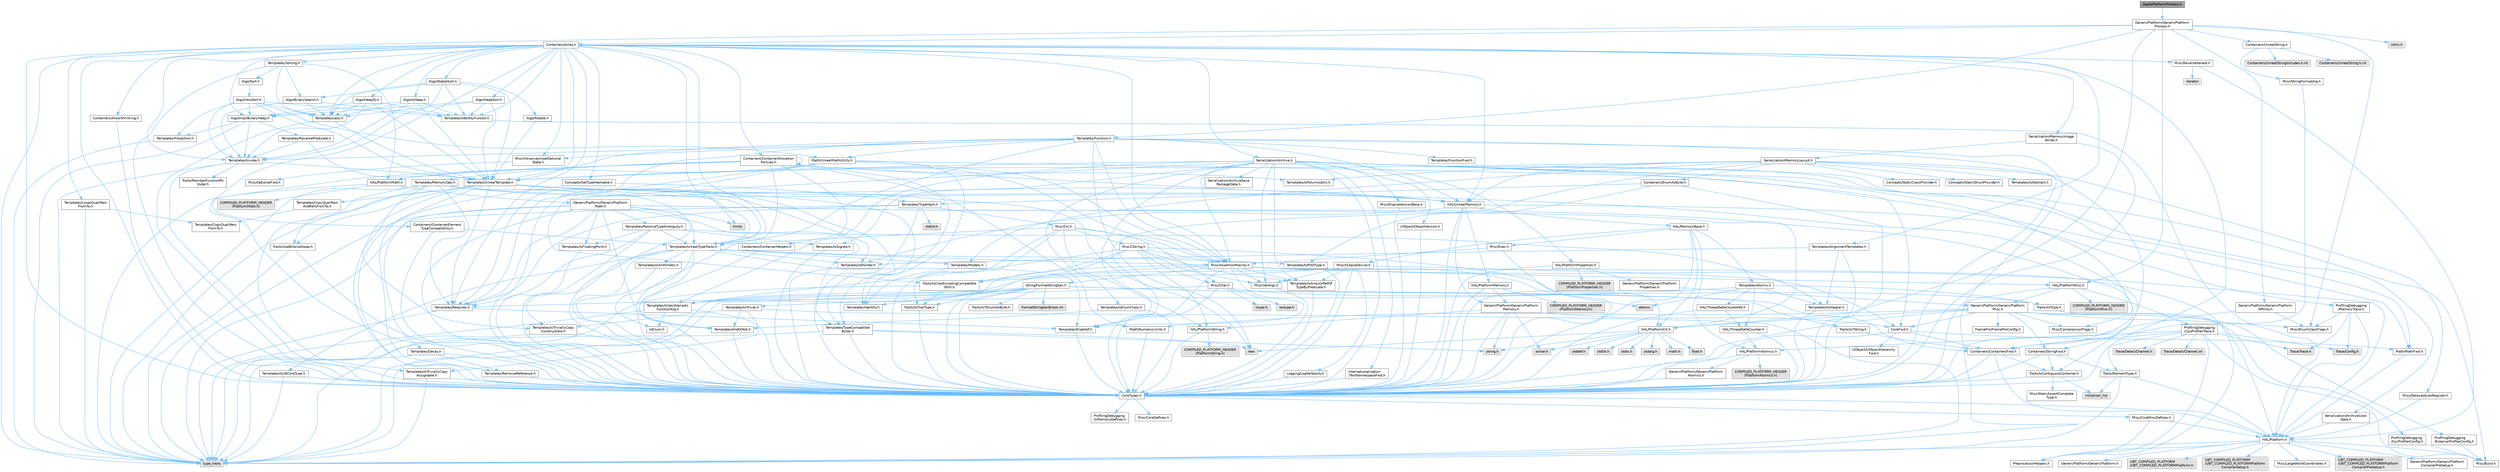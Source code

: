 digraph "ApplePlatformProcess.h"
{
 // INTERACTIVE_SVG=YES
 // LATEX_PDF_SIZE
  bgcolor="transparent";
  edge [fontname=Helvetica,fontsize=10,labelfontname=Helvetica,labelfontsize=10];
  node [fontname=Helvetica,fontsize=10,shape=box,height=0.2,width=0.4];
  Node1 [id="Node000001",label="ApplePlatformProcess.h",height=0.2,width=0.4,color="gray40", fillcolor="grey60", style="filled", fontcolor="black",tooltip=" "];
  Node1 -> Node2 [id="edge1_Node000001_Node000002",color="steelblue1",style="solid",tooltip=" "];
  Node2 [id="Node000002",label="GenericPlatform/GenericPlatform\lProcess.h",height=0.2,width=0.4,color="grey40", fillcolor="white", style="filled",URL="$d1/dee/GenericPlatformProcess_8h.html",tooltip=" "];
  Node2 -> Node3 [id="edge2_Node000002_Node000003",color="steelblue1",style="solid",tooltip=" "];
  Node3 [id="Node000003",label="Containers/Array.h",height=0.2,width=0.4,color="grey40", fillcolor="white", style="filled",URL="$df/dd0/Array_8h.html",tooltip=" "];
  Node3 -> Node4 [id="edge3_Node000003_Node000004",color="steelblue1",style="solid",tooltip=" "];
  Node4 [id="Node000004",label="CoreTypes.h",height=0.2,width=0.4,color="grey40", fillcolor="white", style="filled",URL="$dc/dec/CoreTypes_8h.html",tooltip=" "];
  Node4 -> Node5 [id="edge4_Node000004_Node000005",color="steelblue1",style="solid",tooltip=" "];
  Node5 [id="Node000005",label="HAL/Platform.h",height=0.2,width=0.4,color="grey40", fillcolor="white", style="filled",URL="$d9/dd0/Platform_8h.html",tooltip=" "];
  Node5 -> Node6 [id="edge5_Node000005_Node000006",color="steelblue1",style="solid",tooltip=" "];
  Node6 [id="Node000006",label="Misc/Build.h",height=0.2,width=0.4,color="grey40", fillcolor="white", style="filled",URL="$d3/dbb/Build_8h.html",tooltip=" "];
  Node5 -> Node7 [id="edge6_Node000005_Node000007",color="steelblue1",style="solid",tooltip=" "];
  Node7 [id="Node000007",label="Misc/LargeWorldCoordinates.h",height=0.2,width=0.4,color="grey40", fillcolor="white", style="filled",URL="$d2/dcb/LargeWorldCoordinates_8h.html",tooltip=" "];
  Node5 -> Node8 [id="edge7_Node000005_Node000008",color="steelblue1",style="solid",tooltip=" "];
  Node8 [id="Node000008",label="type_traits",height=0.2,width=0.4,color="grey60", fillcolor="#E0E0E0", style="filled",tooltip=" "];
  Node5 -> Node9 [id="edge8_Node000005_Node000009",color="steelblue1",style="solid",tooltip=" "];
  Node9 [id="Node000009",label="PreprocessorHelpers.h",height=0.2,width=0.4,color="grey40", fillcolor="white", style="filled",URL="$db/ddb/PreprocessorHelpers_8h.html",tooltip=" "];
  Node5 -> Node10 [id="edge9_Node000005_Node000010",color="steelblue1",style="solid",tooltip=" "];
  Node10 [id="Node000010",label="UBT_COMPILED_PLATFORM\l/UBT_COMPILED_PLATFORMPlatform\lCompilerPreSetup.h",height=0.2,width=0.4,color="grey60", fillcolor="#E0E0E0", style="filled",tooltip=" "];
  Node5 -> Node11 [id="edge10_Node000005_Node000011",color="steelblue1",style="solid",tooltip=" "];
  Node11 [id="Node000011",label="GenericPlatform/GenericPlatform\lCompilerPreSetup.h",height=0.2,width=0.4,color="grey40", fillcolor="white", style="filled",URL="$d9/dc8/GenericPlatformCompilerPreSetup_8h.html",tooltip=" "];
  Node5 -> Node12 [id="edge11_Node000005_Node000012",color="steelblue1",style="solid",tooltip=" "];
  Node12 [id="Node000012",label="GenericPlatform/GenericPlatform.h",height=0.2,width=0.4,color="grey40", fillcolor="white", style="filled",URL="$d6/d84/GenericPlatform_8h.html",tooltip=" "];
  Node5 -> Node13 [id="edge12_Node000005_Node000013",color="steelblue1",style="solid",tooltip=" "];
  Node13 [id="Node000013",label="UBT_COMPILED_PLATFORM\l/UBT_COMPILED_PLATFORMPlatform.h",height=0.2,width=0.4,color="grey60", fillcolor="#E0E0E0", style="filled",tooltip=" "];
  Node5 -> Node14 [id="edge13_Node000005_Node000014",color="steelblue1",style="solid",tooltip=" "];
  Node14 [id="Node000014",label="UBT_COMPILED_PLATFORM\l/UBT_COMPILED_PLATFORMPlatform\lCompilerSetup.h",height=0.2,width=0.4,color="grey60", fillcolor="#E0E0E0", style="filled",tooltip=" "];
  Node4 -> Node15 [id="edge14_Node000004_Node000015",color="steelblue1",style="solid",tooltip=" "];
  Node15 [id="Node000015",label="ProfilingDebugging\l/UMemoryDefines.h",height=0.2,width=0.4,color="grey40", fillcolor="white", style="filled",URL="$d2/da2/UMemoryDefines_8h.html",tooltip=" "];
  Node4 -> Node16 [id="edge15_Node000004_Node000016",color="steelblue1",style="solid",tooltip=" "];
  Node16 [id="Node000016",label="Misc/CoreMiscDefines.h",height=0.2,width=0.4,color="grey40", fillcolor="white", style="filled",URL="$da/d38/CoreMiscDefines_8h.html",tooltip=" "];
  Node16 -> Node5 [id="edge16_Node000016_Node000005",color="steelblue1",style="solid",tooltip=" "];
  Node16 -> Node9 [id="edge17_Node000016_Node000009",color="steelblue1",style="solid",tooltip=" "];
  Node4 -> Node17 [id="edge18_Node000004_Node000017",color="steelblue1",style="solid",tooltip=" "];
  Node17 [id="Node000017",label="Misc/CoreDefines.h",height=0.2,width=0.4,color="grey40", fillcolor="white", style="filled",URL="$d3/dd2/CoreDefines_8h.html",tooltip=" "];
  Node3 -> Node18 [id="edge19_Node000003_Node000018",color="steelblue1",style="solid",tooltip=" "];
  Node18 [id="Node000018",label="Misc/AssertionMacros.h",height=0.2,width=0.4,color="grey40", fillcolor="white", style="filled",URL="$d0/dfa/AssertionMacros_8h.html",tooltip=" "];
  Node18 -> Node4 [id="edge20_Node000018_Node000004",color="steelblue1",style="solid",tooltip=" "];
  Node18 -> Node5 [id="edge21_Node000018_Node000005",color="steelblue1",style="solid",tooltip=" "];
  Node18 -> Node19 [id="edge22_Node000018_Node000019",color="steelblue1",style="solid",tooltip=" "];
  Node19 [id="Node000019",label="HAL/PlatformMisc.h",height=0.2,width=0.4,color="grey40", fillcolor="white", style="filled",URL="$d0/df5/PlatformMisc_8h.html",tooltip=" "];
  Node19 -> Node4 [id="edge23_Node000019_Node000004",color="steelblue1",style="solid",tooltip=" "];
  Node19 -> Node20 [id="edge24_Node000019_Node000020",color="steelblue1",style="solid",tooltip=" "];
  Node20 [id="Node000020",label="GenericPlatform/GenericPlatform\lMisc.h",height=0.2,width=0.4,color="grey40", fillcolor="white", style="filled",URL="$db/d9a/GenericPlatformMisc_8h.html",tooltip=" "];
  Node20 -> Node21 [id="edge25_Node000020_Node000021",color="steelblue1",style="solid",tooltip=" "];
  Node21 [id="Node000021",label="Containers/StringFwd.h",height=0.2,width=0.4,color="grey40", fillcolor="white", style="filled",URL="$df/d37/StringFwd_8h.html",tooltip=" "];
  Node21 -> Node4 [id="edge26_Node000021_Node000004",color="steelblue1",style="solid",tooltip=" "];
  Node21 -> Node22 [id="edge27_Node000021_Node000022",color="steelblue1",style="solid",tooltip=" "];
  Node22 [id="Node000022",label="Traits/ElementType.h",height=0.2,width=0.4,color="grey40", fillcolor="white", style="filled",URL="$d5/d4f/ElementType_8h.html",tooltip=" "];
  Node22 -> Node5 [id="edge28_Node000022_Node000005",color="steelblue1",style="solid",tooltip=" "];
  Node22 -> Node23 [id="edge29_Node000022_Node000023",color="steelblue1",style="solid",tooltip=" "];
  Node23 [id="Node000023",label="initializer_list",height=0.2,width=0.4,color="grey60", fillcolor="#E0E0E0", style="filled",tooltip=" "];
  Node22 -> Node8 [id="edge30_Node000022_Node000008",color="steelblue1",style="solid",tooltip=" "];
  Node21 -> Node24 [id="edge31_Node000021_Node000024",color="steelblue1",style="solid",tooltip=" "];
  Node24 [id="Node000024",label="Traits/IsContiguousContainer.h",height=0.2,width=0.4,color="grey40", fillcolor="white", style="filled",URL="$d5/d3c/IsContiguousContainer_8h.html",tooltip=" "];
  Node24 -> Node4 [id="edge32_Node000024_Node000004",color="steelblue1",style="solid",tooltip=" "];
  Node24 -> Node25 [id="edge33_Node000024_Node000025",color="steelblue1",style="solid",tooltip=" "];
  Node25 [id="Node000025",label="Misc/StaticAssertComplete\lType.h",height=0.2,width=0.4,color="grey40", fillcolor="white", style="filled",URL="$d5/d4e/StaticAssertCompleteType_8h.html",tooltip=" "];
  Node24 -> Node23 [id="edge34_Node000024_Node000023",color="steelblue1",style="solid",tooltip=" "];
  Node20 -> Node26 [id="edge35_Node000020_Node000026",color="steelblue1",style="solid",tooltip=" "];
  Node26 [id="Node000026",label="CoreFwd.h",height=0.2,width=0.4,color="grey40", fillcolor="white", style="filled",URL="$d1/d1e/CoreFwd_8h.html",tooltip=" "];
  Node26 -> Node4 [id="edge36_Node000026_Node000004",color="steelblue1",style="solid",tooltip=" "];
  Node26 -> Node27 [id="edge37_Node000026_Node000027",color="steelblue1",style="solid",tooltip=" "];
  Node27 [id="Node000027",label="Containers/ContainersFwd.h",height=0.2,width=0.4,color="grey40", fillcolor="white", style="filled",URL="$d4/d0a/ContainersFwd_8h.html",tooltip=" "];
  Node27 -> Node5 [id="edge38_Node000027_Node000005",color="steelblue1",style="solid",tooltip=" "];
  Node27 -> Node4 [id="edge39_Node000027_Node000004",color="steelblue1",style="solid",tooltip=" "];
  Node27 -> Node24 [id="edge40_Node000027_Node000024",color="steelblue1",style="solid",tooltip=" "];
  Node26 -> Node28 [id="edge41_Node000026_Node000028",color="steelblue1",style="solid",tooltip=" "];
  Node28 [id="Node000028",label="Math/MathFwd.h",height=0.2,width=0.4,color="grey40", fillcolor="white", style="filled",URL="$d2/d10/MathFwd_8h.html",tooltip=" "];
  Node28 -> Node5 [id="edge42_Node000028_Node000005",color="steelblue1",style="solid",tooltip=" "];
  Node26 -> Node29 [id="edge43_Node000026_Node000029",color="steelblue1",style="solid",tooltip=" "];
  Node29 [id="Node000029",label="UObject/UObjectHierarchy\lFwd.h",height=0.2,width=0.4,color="grey40", fillcolor="white", style="filled",URL="$d3/d13/UObjectHierarchyFwd_8h.html",tooltip=" "];
  Node20 -> Node4 [id="edge44_Node000020_Node000004",color="steelblue1",style="solid",tooltip=" "];
  Node20 -> Node30 [id="edge45_Node000020_Node000030",color="steelblue1",style="solid",tooltip=" "];
  Node30 [id="Node000030",label="FramePro/FrameProConfig.h",height=0.2,width=0.4,color="grey40", fillcolor="white", style="filled",URL="$d7/d90/FrameProConfig_8h.html",tooltip=" "];
  Node20 -> Node31 [id="edge46_Node000020_Node000031",color="steelblue1",style="solid",tooltip=" "];
  Node31 [id="Node000031",label="HAL/PlatformCrt.h",height=0.2,width=0.4,color="grey40", fillcolor="white", style="filled",URL="$d8/d75/PlatformCrt_8h.html",tooltip=" "];
  Node31 -> Node32 [id="edge47_Node000031_Node000032",color="steelblue1",style="solid",tooltip=" "];
  Node32 [id="Node000032",label="new",height=0.2,width=0.4,color="grey60", fillcolor="#E0E0E0", style="filled",tooltip=" "];
  Node31 -> Node33 [id="edge48_Node000031_Node000033",color="steelblue1",style="solid",tooltip=" "];
  Node33 [id="Node000033",label="wchar.h",height=0.2,width=0.4,color="grey60", fillcolor="#E0E0E0", style="filled",tooltip=" "];
  Node31 -> Node34 [id="edge49_Node000031_Node000034",color="steelblue1",style="solid",tooltip=" "];
  Node34 [id="Node000034",label="stddef.h",height=0.2,width=0.4,color="grey60", fillcolor="#E0E0E0", style="filled",tooltip=" "];
  Node31 -> Node35 [id="edge50_Node000031_Node000035",color="steelblue1",style="solid",tooltip=" "];
  Node35 [id="Node000035",label="stdlib.h",height=0.2,width=0.4,color="grey60", fillcolor="#E0E0E0", style="filled",tooltip=" "];
  Node31 -> Node36 [id="edge51_Node000031_Node000036",color="steelblue1",style="solid",tooltip=" "];
  Node36 [id="Node000036",label="stdio.h",height=0.2,width=0.4,color="grey60", fillcolor="#E0E0E0", style="filled",tooltip=" "];
  Node31 -> Node37 [id="edge52_Node000031_Node000037",color="steelblue1",style="solid",tooltip=" "];
  Node37 [id="Node000037",label="stdarg.h",height=0.2,width=0.4,color="grey60", fillcolor="#E0E0E0", style="filled",tooltip=" "];
  Node31 -> Node38 [id="edge53_Node000031_Node000038",color="steelblue1",style="solid",tooltip=" "];
  Node38 [id="Node000038",label="math.h",height=0.2,width=0.4,color="grey60", fillcolor="#E0E0E0", style="filled",tooltip=" "];
  Node31 -> Node39 [id="edge54_Node000031_Node000039",color="steelblue1",style="solid",tooltip=" "];
  Node39 [id="Node000039",label="float.h",height=0.2,width=0.4,color="grey60", fillcolor="#E0E0E0", style="filled",tooltip=" "];
  Node31 -> Node40 [id="edge55_Node000031_Node000040",color="steelblue1",style="solid",tooltip=" "];
  Node40 [id="Node000040",label="string.h",height=0.2,width=0.4,color="grey60", fillcolor="#E0E0E0", style="filled",tooltip=" "];
  Node20 -> Node41 [id="edge56_Node000020_Node000041",color="steelblue1",style="solid",tooltip=" "];
  Node41 [id="Node000041",label="Math/NumericLimits.h",height=0.2,width=0.4,color="grey40", fillcolor="white", style="filled",URL="$df/d1b/NumericLimits_8h.html",tooltip=" "];
  Node41 -> Node4 [id="edge57_Node000041_Node000004",color="steelblue1",style="solid",tooltip=" "];
  Node20 -> Node42 [id="edge58_Node000020_Node000042",color="steelblue1",style="solid",tooltip=" "];
  Node42 [id="Node000042",label="Misc/CompressionFlags.h",height=0.2,width=0.4,color="grey40", fillcolor="white", style="filled",URL="$d9/d76/CompressionFlags_8h.html",tooltip=" "];
  Node20 -> Node43 [id="edge59_Node000020_Node000043",color="steelblue1",style="solid",tooltip=" "];
  Node43 [id="Node000043",label="Misc/EnumClassFlags.h",height=0.2,width=0.4,color="grey40", fillcolor="white", style="filled",URL="$d8/de7/EnumClassFlags_8h.html",tooltip=" "];
  Node20 -> Node44 [id="edge60_Node000020_Node000044",color="steelblue1",style="solid",tooltip=" "];
  Node44 [id="Node000044",label="ProfilingDebugging\l/CsvProfilerConfig.h",height=0.2,width=0.4,color="grey40", fillcolor="white", style="filled",URL="$d3/d88/CsvProfilerConfig_8h.html",tooltip=" "];
  Node44 -> Node6 [id="edge61_Node000044_Node000006",color="steelblue1",style="solid",tooltip=" "];
  Node20 -> Node45 [id="edge62_Node000020_Node000045",color="steelblue1",style="solid",tooltip=" "];
  Node45 [id="Node000045",label="ProfilingDebugging\l/ExternalProfilerConfig.h",height=0.2,width=0.4,color="grey40", fillcolor="white", style="filled",URL="$d3/dbb/ExternalProfilerConfig_8h.html",tooltip=" "];
  Node45 -> Node6 [id="edge63_Node000045_Node000006",color="steelblue1",style="solid",tooltip=" "];
  Node19 -> Node46 [id="edge64_Node000019_Node000046",color="steelblue1",style="solid",tooltip=" "];
  Node46 [id="Node000046",label="COMPILED_PLATFORM_HEADER\l(PlatformMisc.h)",height=0.2,width=0.4,color="grey60", fillcolor="#E0E0E0", style="filled",tooltip=" "];
  Node19 -> Node47 [id="edge65_Node000019_Node000047",color="steelblue1",style="solid",tooltip=" "];
  Node47 [id="Node000047",label="ProfilingDebugging\l/CpuProfilerTrace.h",height=0.2,width=0.4,color="grey40", fillcolor="white", style="filled",URL="$da/dcb/CpuProfilerTrace_8h.html",tooltip=" "];
  Node47 -> Node4 [id="edge66_Node000047_Node000004",color="steelblue1",style="solid",tooltip=" "];
  Node47 -> Node27 [id="edge67_Node000047_Node000027",color="steelblue1",style="solid",tooltip=" "];
  Node47 -> Node48 [id="edge68_Node000047_Node000048",color="steelblue1",style="solid",tooltip=" "];
  Node48 [id="Node000048",label="HAL/PlatformAtomics.h",height=0.2,width=0.4,color="grey40", fillcolor="white", style="filled",URL="$d3/d36/PlatformAtomics_8h.html",tooltip=" "];
  Node48 -> Node4 [id="edge69_Node000048_Node000004",color="steelblue1",style="solid",tooltip=" "];
  Node48 -> Node49 [id="edge70_Node000048_Node000049",color="steelblue1",style="solid",tooltip=" "];
  Node49 [id="Node000049",label="GenericPlatform/GenericPlatform\lAtomics.h",height=0.2,width=0.4,color="grey40", fillcolor="white", style="filled",URL="$da/d72/GenericPlatformAtomics_8h.html",tooltip=" "];
  Node49 -> Node4 [id="edge71_Node000049_Node000004",color="steelblue1",style="solid",tooltip=" "];
  Node48 -> Node50 [id="edge72_Node000048_Node000050",color="steelblue1",style="solid",tooltip=" "];
  Node50 [id="Node000050",label="COMPILED_PLATFORM_HEADER\l(PlatformAtomics.h)",height=0.2,width=0.4,color="grey60", fillcolor="#E0E0E0", style="filled",tooltip=" "];
  Node47 -> Node9 [id="edge73_Node000047_Node000009",color="steelblue1",style="solid",tooltip=" "];
  Node47 -> Node6 [id="edge74_Node000047_Node000006",color="steelblue1",style="solid",tooltip=" "];
  Node47 -> Node51 [id="edge75_Node000047_Node000051",color="steelblue1",style="solid",tooltip=" "];
  Node51 [id="Node000051",label="Trace/Config.h",height=0.2,width=0.4,color="grey60", fillcolor="#E0E0E0", style="filled",tooltip=" "];
  Node47 -> Node52 [id="edge76_Node000047_Node000052",color="steelblue1",style="solid",tooltip=" "];
  Node52 [id="Node000052",label="Trace/Detail/Channel.h",height=0.2,width=0.4,color="grey60", fillcolor="#E0E0E0", style="filled",tooltip=" "];
  Node47 -> Node53 [id="edge77_Node000047_Node000053",color="steelblue1",style="solid",tooltip=" "];
  Node53 [id="Node000053",label="Trace/Detail/Channel.inl",height=0.2,width=0.4,color="grey60", fillcolor="#E0E0E0", style="filled",tooltip=" "];
  Node47 -> Node54 [id="edge78_Node000047_Node000054",color="steelblue1",style="solid",tooltip=" "];
  Node54 [id="Node000054",label="Trace/Trace.h",height=0.2,width=0.4,color="grey60", fillcolor="#E0E0E0", style="filled",tooltip=" "];
  Node18 -> Node9 [id="edge79_Node000018_Node000009",color="steelblue1",style="solid",tooltip=" "];
  Node18 -> Node55 [id="edge80_Node000018_Node000055",color="steelblue1",style="solid",tooltip=" "];
  Node55 [id="Node000055",label="Templates/EnableIf.h",height=0.2,width=0.4,color="grey40", fillcolor="white", style="filled",URL="$d7/d60/EnableIf_8h.html",tooltip=" "];
  Node55 -> Node4 [id="edge81_Node000055_Node000004",color="steelblue1",style="solid",tooltip=" "];
  Node18 -> Node56 [id="edge82_Node000018_Node000056",color="steelblue1",style="solid",tooltip=" "];
  Node56 [id="Node000056",label="Templates/IsArrayOrRefOf\lTypeByPredicate.h",height=0.2,width=0.4,color="grey40", fillcolor="white", style="filled",URL="$d6/da1/IsArrayOrRefOfTypeByPredicate_8h.html",tooltip=" "];
  Node56 -> Node4 [id="edge83_Node000056_Node000004",color="steelblue1",style="solid",tooltip=" "];
  Node18 -> Node57 [id="edge84_Node000018_Node000057",color="steelblue1",style="solid",tooltip=" "];
  Node57 [id="Node000057",label="Templates/IsValidVariadic\lFunctionArg.h",height=0.2,width=0.4,color="grey40", fillcolor="white", style="filled",URL="$d0/dc8/IsValidVariadicFunctionArg_8h.html",tooltip=" "];
  Node57 -> Node4 [id="edge85_Node000057_Node000004",color="steelblue1",style="solid",tooltip=" "];
  Node57 -> Node58 [id="edge86_Node000057_Node000058",color="steelblue1",style="solid",tooltip=" "];
  Node58 [id="Node000058",label="IsEnum.h",height=0.2,width=0.4,color="grey40", fillcolor="white", style="filled",URL="$d4/de5/IsEnum_8h.html",tooltip=" "];
  Node57 -> Node8 [id="edge87_Node000057_Node000008",color="steelblue1",style="solid",tooltip=" "];
  Node18 -> Node59 [id="edge88_Node000018_Node000059",color="steelblue1",style="solid",tooltip=" "];
  Node59 [id="Node000059",label="Traits/IsCharEncodingCompatible\lWith.h",height=0.2,width=0.4,color="grey40", fillcolor="white", style="filled",URL="$df/dd1/IsCharEncodingCompatibleWith_8h.html",tooltip=" "];
  Node59 -> Node8 [id="edge89_Node000059_Node000008",color="steelblue1",style="solid",tooltip=" "];
  Node59 -> Node60 [id="edge90_Node000059_Node000060",color="steelblue1",style="solid",tooltip=" "];
  Node60 [id="Node000060",label="Traits/IsCharType.h",height=0.2,width=0.4,color="grey40", fillcolor="white", style="filled",URL="$db/d51/IsCharType_8h.html",tooltip=" "];
  Node60 -> Node4 [id="edge91_Node000060_Node000004",color="steelblue1",style="solid",tooltip=" "];
  Node18 -> Node61 [id="edge92_Node000018_Node000061",color="steelblue1",style="solid",tooltip=" "];
  Node61 [id="Node000061",label="Misc/VarArgs.h",height=0.2,width=0.4,color="grey40", fillcolor="white", style="filled",URL="$d5/d6f/VarArgs_8h.html",tooltip=" "];
  Node61 -> Node4 [id="edge93_Node000061_Node000004",color="steelblue1",style="solid",tooltip=" "];
  Node18 -> Node62 [id="edge94_Node000018_Node000062",color="steelblue1",style="solid",tooltip=" "];
  Node62 [id="Node000062",label="String/FormatStringSan.h",height=0.2,width=0.4,color="grey40", fillcolor="white", style="filled",URL="$d3/d8b/FormatStringSan_8h.html",tooltip=" "];
  Node62 -> Node8 [id="edge95_Node000062_Node000008",color="steelblue1",style="solid",tooltip=" "];
  Node62 -> Node4 [id="edge96_Node000062_Node000004",color="steelblue1",style="solid",tooltip=" "];
  Node62 -> Node63 [id="edge97_Node000062_Node000063",color="steelblue1",style="solid",tooltip=" "];
  Node63 [id="Node000063",label="Templates/Requires.h",height=0.2,width=0.4,color="grey40", fillcolor="white", style="filled",URL="$dc/d96/Requires_8h.html",tooltip=" "];
  Node63 -> Node55 [id="edge98_Node000063_Node000055",color="steelblue1",style="solid",tooltip=" "];
  Node63 -> Node8 [id="edge99_Node000063_Node000008",color="steelblue1",style="solid",tooltip=" "];
  Node62 -> Node64 [id="edge100_Node000062_Node000064",color="steelblue1",style="solid",tooltip=" "];
  Node64 [id="Node000064",label="Templates/Identity.h",height=0.2,width=0.4,color="grey40", fillcolor="white", style="filled",URL="$d0/dd5/Identity_8h.html",tooltip=" "];
  Node62 -> Node57 [id="edge101_Node000062_Node000057",color="steelblue1",style="solid",tooltip=" "];
  Node62 -> Node60 [id="edge102_Node000062_Node000060",color="steelblue1",style="solid",tooltip=" "];
  Node62 -> Node65 [id="edge103_Node000062_Node000065",color="steelblue1",style="solid",tooltip=" "];
  Node65 [id="Node000065",label="Traits/IsTEnumAsByte.h",height=0.2,width=0.4,color="grey40", fillcolor="white", style="filled",URL="$d1/de6/IsTEnumAsByte_8h.html",tooltip=" "];
  Node62 -> Node66 [id="edge104_Node000062_Node000066",color="steelblue1",style="solid",tooltip=" "];
  Node66 [id="Node000066",label="Traits/IsTString.h",height=0.2,width=0.4,color="grey40", fillcolor="white", style="filled",URL="$d0/df8/IsTString_8h.html",tooltip=" "];
  Node66 -> Node27 [id="edge105_Node000066_Node000027",color="steelblue1",style="solid",tooltip=" "];
  Node62 -> Node27 [id="edge106_Node000062_Node000027",color="steelblue1",style="solid",tooltip=" "];
  Node62 -> Node67 [id="edge107_Node000062_Node000067",color="steelblue1",style="solid",tooltip=" "];
  Node67 [id="Node000067",label="FormatStringSanErrors.inl",height=0.2,width=0.4,color="grey60", fillcolor="#E0E0E0", style="filled",tooltip=" "];
  Node18 -> Node68 [id="edge108_Node000018_Node000068",color="steelblue1",style="solid",tooltip=" "];
  Node68 [id="Node000068",label="atomic",height=0.2,width=0.4,color="grey60", fillcolor="#E0E0E0", style="filled",tooltip=" "];
  Node3 -> Node69 [id="edge109_Node000003_Node000069",color="steelblue1",style="solid",tooltip=" "];
  Node69 [id="Node000069",label="Misc/IntrusiveUnsetOptional\lState.h",height=0.2,width=0.4,color="grey40", fillcolor="white", style="filled",URL="$d2/d0a/IntrusiveUnsetOptionalState_8h.html",tooltip=" "];
  Node69 -> Node70 [id="edge110_Node000069_Node000070",color="steelblue1",style="solid",tooltip=" "];
  Node70 [id="Node000070",label="Misc/OptionalFwd.h",height=0.2,width=0.4,color="grey40", fillcolor="white", style="filled",URL="$dc/d50/OptionalFwd_8h.html",tooltip=" "];
  Node3 -> Node71 [id="edge111_Node000003_Node000071",color="steelblue1",style="solid",tooltip=" "];
  Node71 [id="Node000071",label="Misc/ReverseIterate.h",height=0.2,width=0.4,color="grey40", fillcolor="white", style="filled",URL="$db/de3/ReverseIterate_8h.html",tooltip=" "];
  Node71 -> Node5 [id="edge112_Node000071_Node000005",color="steelblue1",style="solid",tooltip=" "];
  Node71 -> Node72 [id="edge113_Node000071_Node000072",color="steelblue1",style="solid",tooltip=" "];
  Node72 [id="Node000072",label="iterator",height=0.2,width=0.4,color="grey60", fillcolor="#E0E0E0", style="filled",tooltip=" "];
  Node3 -> Node73 [id="edge114_Node000003_Node000073",color="steelblue1",style="solid",tooltip=" "];
  Node73 [id="Node000073",label="HAL/UnrealMemory.h",height=0.2,width=0.4,color="grey40", fillcolor="white", style="filled",URL="$d9/d96/UnrealMemory_8h.html",tooltip=" "];
  Node73 -> Node4 [id="edge115_Node000073_Node000004",color="steelblue1",style="solid",tooltip=" "];
  Node73 -> Node74 [id="edge116_Node000073_Node000074",color="steelblue1",style="solid",tooltip=" "];
  Node74 [id="Node000074",label="GenericPlatform/GenericPlatform\lMemory.h",height=0.2,width=0.4,color="grey40", fillcolor="white", style="filled",URL="$dd/d22/GenericPlatformMemory_8h.html",tooltip=" "];
  Node74 -> Node26 [id="edge117_Node000074_Node000026",color="steelblue1",style="solid",tooltip=" "];
  Node74 -> Node4 [id="edge118_Node000074_Node000004",color="steelblue1",style="solid",tooltip=" "];
  Node74 -> Node75 [id="edge119_Node000074_Node000075",color="steelblue1",style="solid",tooltip=" "];
  Node75 [id="Node000075",label="HAL/PlatformString.h",height=0.2,width=0.4,color="grey40", fillcolor="white", style="filled",URL="$db/db5/PlatformString_8h.html",tooltip=" "];
  Node75 -> Node4 [id="edge120_Node000075_Node000004",color="steelblue1",style="solid",tooltip=" "];
  Node75 -> Node76 [id="edge121_Node000075_Node000076",color="steelblue1",style="solid",tooltip=" "];
  Node76 [id="Node000076",label="COMPILED_PLATFORM_HEADER\l(PlatformString.h)",height=0.2,width=0.4,color="grey60", fillcolor="#E0E0E0", style="filled",tooltip=" "];
  Node74 -> Node40 [id="edge122_Node000074_Node000040",color="steelblue1",style="solid",tooltip=" "];
  Node74 -> Node33 [id="edge123_Node000074_Node000033",color="steelblue1",style="solid",tooltip=" "];
  Node73 -> Node77 [id="edge124_Node000073_Node000077",color="steelblue1",style="solid",tooltip=" "];
  Node77 [id="Node000077",label="HAL/MemoryBase.h",height=0.2,width=0.4,color="grey40", fillcolor="white", style="filled",URL="$d6/d9f/MemoryBase_8h.html",tooltip=" "];
  Node77 -> Node4 [id="edge125_Node000077_Node000004",color="steelblue1",style="solid",tooltip=" "];
  Node77 -> Node48 [id="edge126_Node000077_Node000048",color="steelblue1",style="solid",tooltip=" "];
  Node77 -> Node31 [id="edge127_Node000077_Node000031",color="steelblue1",style="solid",tooltip=" "];
  Node77 -> Node78 [id="edge128_Node000077_Node000078",color="steelblue1",style="solid",tooltip=" "];
  Node78 [id="Node000078",label="Misc/Exec.h",height=0.2,width=0.4,color="grey40", fillcolor="white", style="filled",URL="$de/ddb/Exec_8h.html",tooltip=" "];
  Node78 -> Node4 [id="edge129_Node000078_Node000004",color="steelblue1",style="solid",tooltip=" "];
  Node78 -> Node18 [id="edge130_Node000078_Node000018",color="steelblue1",style="solid",tooltip=" "];
  Node77 -> Node79 [id="edge131_Node000077_Node000079",color="steelblue1",style="solid",tooltip=" "];
  Node79 [id="Node000079",label="Misc/OutputDevice.h",height=0.2,width=0.4,color="grey40", fillcolor="white", style="filled",URL="$d7/d32/OutputDevice_8h.html",tooltip=" "];
  Node79 -> Node26 [id="edge132_Node000079_Node000026",color="steelblue1",style="solid",tooltip=" "];
  Node79 -> Node4 [id="edge133_Node000079_Node000004",color="steelblue1",style="solid",tooltip=" "];
  Node79 -> Node80 [id="edge134_Node000079_Node000080",color="steelblue1",style="solid",tooltip=" "];
  Node80 [id="Node000080",label="Logging/LogVerbosity.h",height=0.2,width=0.4,color="grey40", fillcolor="white", style="filled",URL="$d2/d8f/LogVerbosity_8h.html",tooltip=" "];
  Node80 -> Node4 [id="edge135_Node000080_Node000004",color="steelblue1",style="solid",tooltip=" "];
  Node79 -> Node61 [id="edge136_Node000079_Node000061",color="steelblue1",style="solid",tooltip=" "];
  Node79 -> Node56 [id="edge137_Node000079_Node000056",color="steelblue1",style="solid",tooltip=" "];
  Node79 -> Node57 [id="edge138_Node000079_Node000057",color="steelblue1",style="solid",tooltip=" "];
  Node79 -> Node59 [id="edge139_Node000079_Node000059",color="steelblue1",style="solid",tooltip=" "];
  Node77 -> Node81 [id="edge140_Node000077_Node000081",color="steelblue1",style="solid",tooltip=" "];
  Node81 [id="Node000081",label="Templates/Atomic.h",height=0.2,width=0.4,color="grey40", fillcolor="white", style="filled",URL="$d3/d91/Atomic_8h.html",tooltip=" "];
  Node81 -> Node82 [id="edge141_Node000081_Node000082",color="steelblue1",style="solid",tooltip=" "];
  Node82 [id="Node000082",label="HAL/ThreadSafeCounter.h",height=0.2,width=0.4,color="grey40", fillcolor="white", style="filled",URL="$dc/dc9/ThreadSafeCounter_8h.html",tooltip=" "];
  Node82 -> Node4 [id="edge142_Node000082_Node000004",color="steelblue1",style="solid",tooltip=" "];
  Node82 -> Node48 [id="edge143_Node000082_Node000048",color="steelblue1",style="solid",tooltip=" "];
  Node81 -> Node83 [id="edge144_Node000081_Node000083",color="steelblue1",style="solid",tooltip=" "];
  Node83 [id="Node000083",label="HAL/ThreadSafeCounter64.h",height=0.2,width=0.4,color="grey40", fillcolor="white", style="filled",URL="$d0/d12/ThreadSafeCounter64_8h.html",tooltip=" "];
  Node83 -> Node4 [id="edge145_Node000083_Node000004",color="steelblue1",style="solid",tooltip=" "];
  Node83 -> Node82 [id="edge146_Node000083_Node000082",color="steelblue1",style="solid",tooltip=" "];
  Node81 -> Node84 [id="edge147_Node000081_Node000084",color="steelblue1",style="solid",tooltip=" "];
  Node84 [id="Node000084",label="Templates/IsIntegral.h",height=0.2,width=0.4,color="grey40", fillcolor="white", style="filled",URL="$da/d64/IsIntegral_8h.html",tooltip=" "];
  Node84 -> Node4 [id="edge148_Node000084_Node000004",color="steelblue1",style="solid",tooltip=" "];
  Node81 -> Node85 [id="edge149_Node000081_Node000085",color="steelblue1",style="solid",tooltip=" "];
  Node85 [id="Node000085",label="Templates/IsTrivial.h",height=0.2,width=0.4,color="grey40", fillcolor="white", style="filled",URL="$da/d4c/IsTrivial_8h.html",tooltip=" "];
  Node85 -> Node86 [id="edge150_Node000085_Node000086",color="steelblue1",style="solid",tooltip=" "];
  Node86 [id="Node000086",label="Templates/AndOrNot.h",height=0.2,width=0.4,color="grey40", fillcolor="white", style="filled",URL="$db/d0a/AndOrNot_8h.html",tooltip=" "];
  Node86 -> Node4 [id="edge151_Node000086_Node000004",color="steelblue1",style="solid",tooltip=" "];
  Node85 -> Node87 [id="edge152_Node000085_Node000087",color="steelblue1",style="solid",tooltip=" "];
  Node87 [id="Node000087",label="Templates/IsTriviallyCopy\lConstructible.h",height=0.2,width=0.4,color="grey40", fillcolor="white", style="filled",URL="$d3/d78/IsTriviallyCopyConstructible_8h.html",tooltip=" "];
  Node87 -> Node4 [id="edge153_Node000087_Node000004",color="steelblue1",style="solid",tooltip=" "];
  Node87 -> Node8 [id="edge154_Node000087_Node000008",color="steelblue1",style="solid",tooltip=" "];
  Node85 -> Node88 [id="edge155_Node000085_Node000088",color="steelblue1",style="solid",tooltip=" "];
  Node88 [id="Node000088",label="Templates/IsTriviallyCopy\lAssignable.h",height=0.2,width=0.4,color="grey40", fillcolor="white", style="filled",URL="$d2/df2/IsTriviallyCopyAssignable_8h.html",tooltip=" "];
  Node88 -> Node4 [id="edge156_Node000088_Node000004",color="steelblue1",style="solid",tooltip=" "];
  Node88 -> Node8 [id="edge157_Node000088_Node000008",color="steelblue1",style="solid",tooltip=" "];
  Node85 -> Node8 [id="edge158_Node000085_Node000008",color="steelblue1",style="solid",tooltip=" "];
  Node81 -> Node89 [id="edge159_Node000081_Node000089",color="steelblue1",style="solid",tooltip=" "];
  Node89 [id="Node000089",label="Traits/IntType.h",height=0.2,width=0.4,color="grey40", fillcolor="white", style="filled",URL="$d7/deb/IntType_8h.html",tooltip=" "];
  Node89 -> Node5 [id="edge160_Node000089_Node000005",color="steelblue1",style="solid",tooltip=" "];
  Node81 -> Node68 [id="edge161_Node000081_Node000068",color="steelblue1",style="solid",tooltip=" "];
  Node73 -> Node90 [id="edge162_Node000073_Node000090",color="steelblue1",style="solid",tooltip=" "];
  Node90 [id="Node000090",label="HAL/PlatformMemory.h",height=0.2,width=0.4,color="grey40", fillcolor="white", style="filled",URL="$de/d68/PlatformMemory_8h.html",tooltip=" "];
  Node90 -> Node4 [id="edge163_Node000090_Node000004",color="steelblue1",style="solid",tooltip=" "];
  Node90 -> Node74 [id="edge164_Node000090_Node000074",color="steelblue1",style="solid",tooltip=" "];
  Node90 -> Node91 [id="edge165_Node000090_Node000091",color="steelblue1",style="solid",tooltip=" "];
  Node91 [id="Node000091",label="COMPILED_PLATFORM_HEADER\l(PlatformMemory.h)",height=0.2,width=0.4,color="grey60", fillcolor="#E0E0E0", style="filled",tooltip=" "];
  Node73 -> Node92 [id="edge166_Node000073_Node000092",color="steelblue1",style="solid",tooltip=" "];
  Node92 [id="Node000092",label="ProfilingDebugging\l/MemoryTrace.h",height=0.2,width=0.4,color="grey40", fillcolor="white", style="filled",URL="$da/dd7/MemoryTrace_8h.html",tooltip=" "];
  Node92 -> Node5 [id="edge167_Node000092_Node000005",color="steelblue1",style="solid",tooltip=" "];
  Node92 -> Node43 [id="edge168_Node000092_Node000043",color="steelblue1",style="solid",tooltip=" "];
  Node92 -> Node51 [id="edge169_Node000092_Node000051",color="steelblue1",style="solid",tooltip=" "];
  Node92 -> Node54 [id="edge170_Node000092_Node000054",color="steelblue1",style="solid",tooltip=" "];
  Node73 -> Node93 [id="edge171_Node000073_Node000093",color="steelblue1",style="solid",tooltip=" "];
  Node93 [id="Node000093",label="Templates/IsPointer.h",height=0.2,width=0.4,color="grey40", fillcolor="white", style="filled",URL="$d7/d05/IsPointer_8h.html",tooltip=" "];
  Node93 -> Node4 [id="edge172_Node000093_Node000004",color="steelblue1",style="solid",tooltip=" "];
  Node3 -> Node94 [id="edge173_Node000003_Node000094",color="steelblue1",style="solid",tooltip=" "];
  Node94 [id="Node000094",label="Templates/UnrealTypeTraits.h",height=0.2,width=0.4,color="grey40", fillcolor="white", style="filled",URL="$d2/d2d/UnrealTypeTraits_8h.html",tooltip=" "];
  Node94 -> Node4 [id="edge174_Node000094_Node000004",color="steelblue1",style="solid",tooltip=" "];
  Node94 -> Node93 [id="edge175_Node000094_Node000093",color="steelblue1",style="solid",tooltip=" "];
  Node94 -> Node18 [id="edge176_Node000094_Node000018",color="steelblue1",style="solid",tooltip=" "];
  Node94 -> Node86 [id="edge177_Node000094_Node000086",color="steelblue1",style="solid",tooltip=" "];
  Node94 -> Node55 [id="edge178_Node000094_Node000055",color="steelblue1",style="solid",tooltip=" "];
  Node94 -> Node95 [id="edge179_Node000094_Node000095",color="steelblue1",style="solid",tooltip=" "];
  Node95 [id="Node000095",label="Templates/IsArithmetic.h",height=0.2,width=0.4,color="grey40", fillcolor="white", style="filled",URL="$d2/d5d/IsArithmetic_8h.html",tooltip=" "];
  Node95 -> Node4 [id="edge180_Node000095_Node000004",color="steelblue1",style="solid",tooltip=" "];
  Node94 -> Node58 [id="edge181_Node000094_Node000058",color="steelblue1",style="solid",tooltip=" "];
  Node94 -> Node96 [id="edge182_Node000094_Node000096",color="steelblue1",style="solid",tooltip=" "];
  Node96 [id="Node000096",label="Templates/Models.h",height=0.2,width=0.4,color="grey40", fillcolor="white", style="filled",URL="$d3/d0c/Models_8h.html",tooltip=" "];
  Node96 -> Node64 [id="edge183_Node000096_Node000064",color="steelblue1",style="solid",tooltip=" "];
  Node94 -> Node97 [id="edge184_Node000094_Node000097",color="steelblue1",style="solid",tooltip=" "];
  Node97 [id="Node000097",label="Templates/IsPODType.h",height=0.2,width=0.4,color="grey40", fillcolor="white", style="filled",URL="$d7/db1/IsPODType_8h.html",tooltip=" "];
  Node97 -> Node4 [id="edge185_Node000097_Node000004",color="steelblue1",style="solid",tooltip=" "];
  Node94 -> Node98 [id="edge186_Node000094_Node000098",color="steelblue1",style="solid",tooltip=" "];
  Node98 [id="Node000098",label="Templates/IsUECoreType.h",height=0.2,width=0.4,color="grey40", fillcolor="white", style="filled",URL="$d1/db8/IsUECoreType_8h.html",tooltip=" "];
  Node98 -> Node4 [id="edge187_Node000098_Node000004",color="steelblue1",style="solid",tooltip=" "];
  Node98 -> Node8 [id="edge188_Node000098_Node000008",color="steelblue1",style="solid",tooltip=" "];
  Node94 -> Node87 [id="edge189_Node000094_Node000087",color="steelblue1",style="solid",tooltip=" "];
  Node3 -> Node99 [id="edge190_Node000003_Node000099",color="steelblue1",style="solid",tooltip=" "];
  Node99 [id="Node000099",label="Templates/UnrealTemplate.h",height=0.2,width=0.4,color="grey40", fillcolor="white", style="filled",URL="$d4/d24/UnrealTemplate_8h.html",tooltip=" "];
  Node99 -> Node4 [id="edge191_Node000099_Node000004",color="steelblue1",style="solid",tooltip=" "];
  Node99 -> Node93 [id="edge192_Node000099_Node000093",color="steelblue1",style="solid",tooltip=" "];
  Node99 -> Node73 [id="edge193_Node000099_Node000073",color="steelblue1",style="solid",tooltip=" "];
  Node99 -> Node100 [id="edge194_Node000099_Node000100",color="steelblue1",style="solid",tooltip=" "];
  Node100 [id="Node000100",label="Templates/CopyQualifiers\lAndRefsFromTo.h",height=0.2,width=0.4,color="grey40", fillcolor="white", style="filled",URL="$d3/db3/CopyQualifiersAndRefsFromTo_8h.html",tooltip=" "];
  Node100 -> Node101 [id="edge195_Node000100_Node000101",color="steelblue1",style="solid",tooltip=" "];
  Node101 [id="Node000101",label="Templates/CopyQualifiers\lFromTo.h",height=0.2,width=0.4,color="grey40", fillcolor="white", style="filled",URL="$d5/db4/CopyQualifiersFromTo_8h.html",tooltip=" "];
  Node99 -> Node94 [id="edge196_Node000099_Node000094",color="steelblue1",style="solid",tooltip=" "];
  Node99 -> Node102 [id="edge197_Node000099_Node000102",color="steelblue1",style="solid",tooltip=" "];
  Node102 [id="Node000102",label="Templates/RemoveReference.h",height=0.2,width=0.4,color="grey40", fillcolor="white", style="filled",URL="$da/dbe/RemoveReference_8h.html",tooltip=" "];
  Node102 -> Node4 [id="edge198_Node000102_Node000004",color="steelblue1",style="solid",tooltip=" "];
  Node99 -> Node63 [id="edge199_Node000099_Node000063",color="steelblue1",style="solid",tooltip=" "];
  Node99 -> Node103 [id="edge200_Node000099_Node000103",color="steelblue1",style="solid",tooltip=" "];
  Node103 [id="Node000103",label="Templates/TypeCompatible\lBytes.h",height=0.2,width=0.4,color="grey40", fillcolor="white", style="filled",URL="$df/d0a/TypeCompatibleBytes_8h.html",tooltip=" "];
  Node103 -> Node4 [id="edge201_Node000103_Node000004",color="steelblue1",style="solid",tooltip=" "];
  Node103 -> Node40 [id="edge202_Node000103_Node000040",color="steelblue1",style="solid",tooltip=" "];
  Node103 -> Node32 [id="edge203_Node000103_Node000032",color="steelblue1",style="solid",tooltip=" "];
  Node103 -> Node8 [id="edge204_Node000103_Node000008",color="steelblue1",style="solid",tooltip=" "];
  Node99 -> Node64 [id="edge205_Node000099_Node000064",color="steelblue1",style="solid",tooltip=" "];
  Node99 -> Node24 [id="edge206_Node000099_Node000024",color="steelblue1",style="solid",tooltip=" "];
  Node99 -> Node104 [id="edge207_Node000099_Node000104",color="steelblue1",style="solid",tooltip=" "];
  Node104 [id="Node000104",label="Traits/UseBitwiseSwap.h",height=0.2,width=0.4,color="grey40", fillcolor="white", style="filled",URL="$db/df3/UseBitwiseSwap_8h.html",tooltip=" "];
  Node104 -> Node4 [id="edge208_Node000104_Node000004",color="steelblue1",style="solid",tooltip=" "];
  Node104 -> Node8 [id="edge209_Node000104_Node000008",color="steelblue1",style="solid",tooltip=" "];
  Node99 -> Node8 [id="edge210_Node000099_Node000008",color="steelblue1",style="solid",tooltip=" "];
  Node3 -> Node105 [id="edge211_Node000003_Node000105",color="steelblue1",style="solid",tooltip=" "];
  Node105 [id="Node000105",label="Containers/AllowShrinking.h",height=0.2,width=0.4,color="grey40", fillcolor="white", style="filled",URL="$d7/d1a/AllowShrinking_8h.html",tooltip=" "];
  Node105 -> Node4 [id="edge212_Node000105_Node000004",color="steelblue1",style="solid",tooltip=" "];
  Node3 -> Node106 [id="edge213_Node000003_Node000106",color="steelblue1",style="solid",tooltip=" "];
  Node106 [id="Node000106",label="Containers/ContainerAllocation\lPolicies.h",height=0.2,width=0.4,color="grey40", fillcolor="white", style="filled",URL="$d7/dff/ContainerAllocationPolicies_8h.html",tooltip=" "];
  Node106 -> Node4 [id="edge214_Node000106_Node000004",color="steelblue1",style="solid",tooltip=" "];
  Node106 -> Node107 [id="edge215_Node000106_Node000107",color="steelblue1",style="solid",tooltip=" "];
  Node107 [id="Node000107",label="Containers/ContainerHelpers.h",height=0.2,width=0.4,color="grey40", fillcolor="white", style="filled",URL="$d7/d33/ContainerHelpers_8h.html",tooltip=" "];
  Node107 -> Node4 [id="edge216_Node000107_Node000004",color="steelblue1",style="solid",tooltip=" "];
  Node106 -> Node106 [id="edge217_Node000106_Node000106",color="steelblue1",style="solid",tooltip=" "];
  Node106 -> Node108 [id="edge218_Node000106_Node000108",color="steelblue1",style="solid",tooltip=" "];
  Node108 [id="Node000108",label="HAL/PlatformMath.h",height=0.2,width=0.4,color="grey40", fillcolor="white", style="filled",URL="$dc/d53/PlatformMath_8h.html",tooltip=" "];
  Node108 -> Node4 [id="edge219_Node000108_Node000004",color="steelblue1",style="solid",tooltip=" "];
  Node108 -> Node109 [id="edge220_Node000108_Node000109",color="steelblue1",style="solid",tooltip=" "];
  Node109 [id="Node000109",label="GenericPlatform/GenericPlatform\lMath.h",height=0.2,width=0.4,color="grey40", fillcolor="white", style="filled",URL="$d5/d79/GenericPlatformMath_8h.html",tooltip=" "];
  Node109 -> Node4 [id="edge221_Node000109_Node000004",color="steelblue1",style="solid",tooltip=" "];
  Node109 -> Node27 [id="edge222_Node000109_Node000027",color="steelblue1",style="solid",tooltip=" "];
  Node109 -> Node31 [id="edge223_Node000109_Node000031",color="steelblue1",style="solid",tooltip=" "];
  Node109 -> Node86 [id="edge224_Node000109_Node000086",color="steelblue1",style="solid",tooltip=" "];
  Node109 -> Node110 [id="edge225_Node000109_Node000110",color="steelblue1",style="solid",tooltip=" "];
  Node110 [id="Node000110",label="Templates/Decay.h",height=0.2,width=0.4,color="grey40", fillcolor="white", style="filled",URL="$dd/d0f/Decay_8h.html",tooltip=" "];
  Node110 -> Node4 [id="edge226_Node000110_Node000004",color="steelblue1",style="solid",tooltip=" "];
  Node110 -> Node102 [id="edge227_Node000110_Node000102",color="steelblue1",style="solid",tooltip=" "];
  Node110 -> Node8 [id="edge228_Node000110_Node000008",color="steelblue1",style="solid",tooltip=" "];
  Node109 -> Node111 [id="edge229_Node000109_Node000111",color="steelblue1",style="solid",tooltip=" "];
  Node111 [id="Node000111",label="Templates/IsFloatingPoint.h",height=0.2,width=0.4,color="grey40", fillcolor="white", style="filled",URL="$d3/d11/IsFloatingPoint_8h.html",tooltip=" "];
  Node111 -> Node4 [id="edge230_Node000111_Node000004",color="steelblue1",style="solid",tooltip=" "];
  Node109 -> Node94 [id="edge231_Node000109_Node000094",color="steelblue1",style="solid",tooltip=" "];
  Node109 -> Node63 [id="edge232_Node000109_Node000063",color="steelblue1",style="solid",tooltip=" "];
  Node109 -> Node112 [id="edge233_Node000109_Node000112",color="steelblue1",style="solid",tooltip=" "];
  Node112 [id="Node000112",label="Templates/ResolveTypeAmbiguity.h",height=0.2,width=0.4,color="grey40", fillcolor="white", style="filled",URL="$df/d1f/ResolveTypeAmbiguity_8h.html",tooltip=" "];
  Node112 -> Node4 [id="edge234_Node000112_Node000004",color="steelblue1",style="solid",tooltip=" "];
  Node112 -> Node111 [id="edge235_Node000112_Node000111",color="steelblue1",style="solid",tooltip=" "];
  Node112 -> Node94 [id="edge236_Node000112_Node000094",color="steelblue1",style="solid",tooltip=" "];
  Node112 -> Node113 [id="edge237_Node000112_Node000113",color="steelblue1",style="solid",tooltip=" "];
  Node113 [id="Node000113",label="Templates/IsSigned.h",height=0.2,width=0.4,color="grey40", fillcolor="white", style="filled",URL="$d8/dd8/IsSigned_8h.html",tooltip=" "];
  Node113 -> Node4 [id="edge238_Node000113_Node000004",color="steelblue1",style="solid",tooltip=" "];
  Node112 -> Node84 [id="edge239_Node000112_Node000084",color="steelblue1",style="solid",tooltip=" "];
  Node112 -> Node63 [id="edge240_Node000112_Node000063",color="steelblue1",style="solid",tooltip=" "];
  Node109 -> Node103 [id="edge241_Node000109_Node000103",color="steelblue1",style="solid",tooltip=" "];
  Node109 -> Node114 [id="edge242_Node000109_Node000114",color="steelblue1",style="solid",tooltip=" "];
  Node114 [id="Node000114",label="limits",height=0.2,width=0.4,color="grey60", fillcolor="#E0E0E0", style="filled",tooltip=" "];
  Node109 -> Node8 [id="edge243_Node000109_Node000008",color="steelblue1",style="solid",tooltip=" "];
  Node108 -> Node115 [id="edge244_Node000108_Node000115",color="steelblue1",style="solid",tooltip=" "];
  Node115 [id="Node000115",label="COMPILED_PLATFORM_HEADER\l(PlatformMath.h)",height=0.2,width=0.4,color="grey60", fillcolor="#E0E0E0", style="filled",tooltip=" "];
  Node106 -> Node73 [id="edge245_Node000106_Node000073",color="steelblue1",style="solid",tooltip=" "];
  Node106 -> Node41 [id="edge246_Node000106_Node000041",color="steelblue1",style="solid",tooltip=" "];
  Node106 -> Node18 [id="edge247_Node000106_Node000018",color="steelblue1",style="solid",tooltip=" "];
  Node106 -> Node116 [id="edge248_Node000106_Node000116",color="steelblue1",style="solid",tooltip=" "];
  Node116 [id="Node000116",label="Templates/IsPolymorphic.h",height=0.2,width=0.4,color="grey40", fillcolor="white", style="filled",URL="$dc/d20/IsPolymorphic_8h.html",tooltip=" "];
  Node106 -> Node117 [id="edge249_Node000106_Node000117",color="steelblue1",style="solid",tooltip=" "];
  Node117 [id="Node000117",label="Templates/MemoryOps.h",height=0.2,width=0.4,color="grey40", fillcolor="white", style="filled",URL="$db/dea/MemoryOps_8h.html",tooltip=" "];
  Node117 -> Node4 [id="edge250_Node000117_Node000004",color="steelblue1",style="solid",tooltip=" "];
  Node117 -> Node73 [id="edge251_Node000117_Node000073",color="steelblue1",style="solid",tooltip=" "];
  Node117 -> Node88 [id="edge252_Node000117_Node000088",color="steelblue1",style="solid",tooltip=" "];
  Node117 -> Node87 [id="edge253_Node000117_Node000087",color="steelblue1",style="solid",tooltip=" "];
  Node117 -> Node63 [id="edge254_Node000117_Node000063",color="steelblue1",style="solid",tooltip=" "];
  Node117 -> Node94 [id="edge255_Node000117_Node000094",color="steelblue1",style="solid",tooltip=" "];
  Node117 -> Node104 [id="edge256_Node000117_Node000104",color="steelblue1",style="solid",tooltip=" "];
  Node117 -> Node32 [id="edge257_Node000117_Node000032",color="steelblue1",style="solid",tooltip=" "];
  Node117 -> Node8 [id="edge258_Node000117_Node000008",color="steelblue1",style="solid",tooltip=" "];
  Node106 -> Node103 [id="edge259_Node000106_Node000103",color="steelblue1",style="solid",tooltip=" "];
  Node106 -> Node8 [id="edge260_Node000106_Node000008",color="steelblue1",style="solid",tooltip=" "];
  Node3 -> Node118 [id="edge261_Node000003_Node000118",color="steelblue1",style="solid",tooltip=" "];
  Node118 [id="Node000118",label="Containers/ContainerElement\lTypeCompatibility.h",height=0.2,width=0.4,color="grey40", fillcolor="white", style="filled",URL="$df/ddf/ContainerElementTypeCompatibility_8h.html",tooltip=" "];
  Node118 -> Node4 [id="edge262_Node000118_Node000004",color="steelblue1",style="solid",tooltip=" "];
  Node118 -> Node94 [id="edge263_Node000118_Node000094",color="steelblue1",style="solid",tooltip=" "];
  Node3 -> Node119 [id="edge264_Node000003_Node000119",color="steelblue1",style="solid",tooltip=" "];
  Node119 [id="Node000119",label="Serialization/Archive.h",height=0.2,width=0.4,color="grey40", fillcolor="white", style="filled",URL="$d7/d3b/Archive_8h.html",tooltip=" "];
  Node119 -> Node26 [id="edge265_Node000119_Node000026",color="steelblue1",style="solid",tooltip=" "];
  Node119 -> Node4 [id="edge266_Node000119_Node000004",color="steelblue1",style="solid",tooltip=" "];
  Node119 -> Node120 [id="edge267_Node000119_Node000120",color="steelblue1",style="solid",tooltip=" "];
  Node120 [id="Node000120",label="HAL/PlatformProperties.h",height=0.2,width=0.4,color="grey40", fillcolor="white", style="filled",URL="$d9/db0/PlatformProperties_8h.html",tooltip=" "];
  Node120 -> Node4 [id="edge268_Node000120_Node000004",color="steelblue1",style="solid",tooltip=" "];
  Node120 -> Node121 [id="edge269_Node000120_Node000121",color="steelblue1",style="solid",tooltip=" "];
  Node121 [id="Node000121",label="GenericPlatform/GenericPlatform\lProperties.h",height=0.2,width=0.4,color="grey40", fillcolor="white", style="filled",URL="$d2/dcd/GenericPlatformProperties_8h.html",tooltip=" "];
  Node121 -> Node4 [id="edge270_Node000121_Node000004",color="steelblue1",style="solid",tooltip=" "];
  Node121 -> Node20 [id="edge271_Node000121_Node000020",color="steelblue1",style="solid",tooltip=" "];
  Node120 -> Node122 [id="edge272_Node000120_Node000122",color="steelblue1",style="solid",tooltip=" "];
  Node122 [id="Node000122",label="COMPILED_PLATFORM_HEADER\l(PlatformProperties.h)",height=0.2,width=0.4,color="grey60", fillcolor="#E0E0E0", style="filled",tooltip=" "];
  Node119 -> Node123 [id="edge273_Node000119_Node000123",color="steelblue1",style="solid",tooltip=" "];
  Node123 [id="Node000123",label="Internationalization\l/TextNamespaceFwd.h",height=0.2,width=0.4,color="grey40", fillcolor="white", style="filled",URL="$d8/d97/TextNamespaceFwd_8h.html",tooltip=" "];
  Node123 -> Node4 [id="edge274_Node000123_Node000004",color="steelblue1",style="solid",tooltip=" "];
  Node119 -> Node28 [id="edge275_Node000119_Node000028",color="steelblue1",style="solid",tooltip=" "];
  Node119 -> Node18 [id="edge276_Node000119_Node000018",color="steelblue1",style="solid",tooltip=" "];
  Node119 -> Node6 [id="edge277_Node000119_Node000006",color="steelblue1",style="solid",tooltip=" "];
  Node119 -> Node42 [id="edge278_Node000119_Node000042",color="steelblue1",style="solid",tooltip=" "];
  Node119 -> Node124 [id="edge279_Node000119_Node000124",color="steelblue1",style="solid",tooltip=" "];
  Node124 [id="Node000124",label="Misc/EngineVersionBase.h",height=0.2,width=0.4,color="grey40", fillcolor="white", style="filled",URL="$d5/d2b/EngineVersionBase_8h.html",tooltip=" "];
  Node124 -> Node4 [id="edge280_Node000124_Node000004",color="steelblue1",style="solid",tooltip=" "];
  Node119 -> Node61 [id="edge281_Node000119_Node000061",color="steelblue1",style="solid",tooltip=" "];
  Node119 -> Node125 [id="edge282_Node000119_Node000125",color="steelblue1",style="solid",tooltip=" "];
  Node125 [id="Node000125",label="Serialization/ArchiveCook\lData.h",height=0.2,width=0.4,color="grey40", fillcolor="white", style="filled",URL="$dc/db6/ArchiveCookData_8h.html",tooltip=" "];
  Node125 -> Node5 [id="edge283_Node000125_Node000005",color="steelblue1",style="solid",tooltip=" "];
  Node119 -> Node126 [id="edge284_Node000119_Node000126",color="steelblue1",style="solid",tooltip=" "];
  Node126 [id="Node000126",label="Serialization/ArchiveSave\lPackageData.h",height=0.2,width=0.4,color="grey40", fillcolor="white", style="filled",URL="$d1/d37/ArchiveSavePackageData_8h.html",tooltip=" "];
  Node119 -> Node55 [id="edge285_Node000119_Node000055",color="steelblue1",style="solid",tooltip=" "];
  Node119 -> Node56 [id="edge286_Node000119_Node000056",color="steelblue1",style="solid",tooltip=" "];
  Node119 -> Node127 [id="edge287_Node000119_Node000127",color="steelblue1",style="solid",tooltip=" "];
  Node127 [id="Node000127",label="Templates/IsEnumClass.h",height=0.2,width=0.4,color="grey40", fillcolor="white", style="filled",URL="$d7/d15/IsEnumClass_8h.html",tooltip=" "];
  Node127 -> Node4 [id="edge288_Node000127_Node000004",color="steelblue1",style="solid",tooltip=" "];
  Node127 -> Node86 [id="edge289_Node000127_Node000086",color="steelblue1",style="solid",tooltip=" "];
  Node119 -> Node113 [id="edge290_Node000119_Node000113",color="steelblue1",style="solid",tooltip=" "];
  Node119 -> Node57 [id="edge291_Node000119_Node000057",color="steelblue1",style="solid",tooltip=" "];
  Node119 -> Node99 [id="edge292_Node000119_Node000099",color="steelblue1",style="solid",tooltip=" "];
  Node119 -> Node59 [id="edge293_Node000119_Node000059",color="steelblue1",style="solid",tooltip=" "];
  Node119 -> Node128 [id="edge294_Node000119_Node000128",color="steelblue1",style="solid",tooltip=" "];
  Node128 [id="Node000128",label="UObject/ObjectVersion.h",height=0.2,width=0.4,color="grey40", fillcolor="white", style="filled",URL="$da/d63/ObjectVersion_8h.html",tooltip=" "];
  Node128 -> Node4 [id="edge295_Node000128_Node000004",color="steelblue1",style="solid",tooltip=" "];
  Node3 -> Node129 [id="edge296_Node000003_Node000129",color="steelblue1",style="solid",tooltip=" "];
  Node129 [id="Node000129",label="Serialization/MemoryImage\lWriter.h",height=0.2,width=0.4,color="grey40", fillcolor="white", style="filled",URL="$d0/d08/MemoryImageWriter_8h.html",tooltip=" "];
  Node129 -> Node4 [id="edge297_Node000129_Node000004",color="steelblue1",style="solid",tooltip=" "];
  Node129 -> Node130 [id="edge298_Node000129_Node000130",color="steelblue1",style="solid",tooltip=" "];
  Node130 [id="Node000130",label="Serialization/MemoryLayout.h",height=0.2,width=0.4,color="grey40", fillcolor="white", style="filled",URL="$d7/d66/MemoryLayout_8h.html",tooltip=" "];
  Node130 -> Node131 [id="edge299_Node000130_Node000131",color="steelblue1",style="solid",tooltip=" "];
  Node131 [id="Node000131",label="Concepts/StaticClassProvider.h",height=0.2,width=0.4,color="grey40", fillcolor="white", style="filled",URL="$dd/d83/StaticClassProvider_8h.html",tooltip=" "];
  Node130 -> Node132 [id="edge300_Node000130_Node000132",color="steelblue1",style="solid",tooltip=" "];
  Node132 [id="Node000132",label="Concepts/StaticStructProvider.h",height=0.2,width=0.4,color="grey40", fillcolor="white", style="filled",URL="$d5/d77/StaticStructProvider_8h.html",tooltip=" "];
  Node130 -> Node133 [id="edge301_Node000130_Node000133",color="steelblue1",style="solid",tooltip=" "];
  Node133 [id="Node000133",label="Containers/EnumAsByte.h",height=0.2,width=0.4,color="grey40", fillcolor="white", style="filled",URL="$d6/d9a/EnumAsByte_8h.html",tooltip=" "];
  Node133 -> Node4 [id="edge302_Node000133_Node000004",color="steelblue1",style="solid",tooltip=" "];
  Node133 -> Node97 [id="edge303_Node000133_Node000097",color="steelblue1",style="solid",tooltip=" "];
  Node133 -> Node134 [id="edge304_Node000133_Node000134",color="steelblue1",style="solid",tooltip=" "];
  Node134 [id="Node000134",label="Templates/TypeHash.h",height=0.2,width=0.4,color="grey40", fillcolor="white", style="filled",URL="$d1/d62/TypeHash_8h.html",tooltip=" "];
  Node134 -> Node4 [id="edge305_Node000134_Node000004",color="steelblue1",style="solid",tooltip=" "];
  Node134 -> Node63 [id="edge306_Node000134_Node000063",color="steelblue1",style="solid",tooltip=" "];
  Node134 -> Node135 [id="edge307_Node000134_Node000135",color="steelblue1",style="solid",tooltip=" "];
  Node135 [id="Node000135",label="Misc/Crc.h",height=0.2,width=0.4,color="grey40", fillcolor="white", style="filled",URL="$d4/dd2/Crc_8h.html",tooltip=" "];
  Node135 -> Node4 [id="edge308_Node000135_Node000004",color="steelblue1",style="solid",tooltip=" "];
  Node135 -> Node75 [id="edge309_Node000135_Node000075",color="steelblue1",style="solid",tooltip=" "];
  Node135 -> Node18 [id="edge310_Node000135_Node000018",color="steelblue1",style="solid",tooltip=" "];
  Node135 -> Node136 [id="edge311_Node000135_Node000136",color="steelblue1",style="solid",tooltip=" "];
  Node136 [id="Node000136",label="Misc/CString.h",height=0.2,width=0.4,color="grey40", fillcolor="white", style="filled",URL="$d2/d49/CString_8h.html",tooltip=" "];
  Node136 -> Node4 [id="edge312_Node000136_Node000004",color="steelblue1",style="solid",tooltip=" "];
  Node136 -> Node31 [id="edge313_Node000136_Node000031",color="steelblue1",style="solid",tooltip=" "];
  Node136 -> Node75 [id="edge314_Node000136_Node000075",color="steelblue1",style="solid",tooltip=" "];
  Node136 -> Node18 [id="edge315_Node000136_Node000018",color="steelblue1",style="solid",tooltip=" "];
  Node136 -> Node137 [id="edge316_Node000136_Node000137",color="steelblue1",style="solid",tooltip=" "];
  Node137 [id="Node000137",label="Misc/Char.h",height=0.2,width=0.4,color="grey40", fillcolor="white", style="filled",URL="$d0/d58/Char_8h.html",tooltip=" "];
  Node137 -> Node4 [id="edge317_Node000137_Node000004",color="steelblue1",style="solid",tooltip=" "];
  Node137 -> Node89 [id="edge318_Node000137_Node000089",color="steelblue1",style="solid",tooltip=" "];
  Node137 -> Node138 [id="edge319_Node000137_Node000138",color="steelblue1",style="solid",tooltip=" "];
  Node138 [id="Node000138",label="ctype.h",height=0.2,width=0.4,color="grey60", fillcolor="#E0E0E0", style="filled",tooltip=" "];
  Node137 -> Node139 [id="edge320_Node000137_Node000139",color="steelblue1",style="solid",tooltip=" "];
  Node139 [id="Node000139",label="wctype.h",height=0.2,width=0.4,color="grey60", fillcolor="#E0E0E0", style="filled",tooltip=" "];
  Node137 -> Node8 [id="edge321_Node000137_Node000008",color="steelblue1",style="solid",tooltip=" "];
  Node136 -> Node61 [id="edge322_Node000136_Node000061",color="steelblue1",style="solid",tooltip=" "];
  Node136 -> Node56 [id="edge323_Node000136_Node000056",color="steelblue1",style="solid",tooltip=" "];
  Node136 -> Node57 [id="edge324_Node000136_Node000057",color="steelblue1",style="solid",tooltip=" "];
  Node136 -> Node59 [id="edge325_Node000136_Node000059",color="steelblue1",style="solid",tooltip=" "];
  Node135 -> Node137 [id="edge326_Node000135_Node000137",color="steelblue1",style="solid",tooltip=" "];
  Node135 -> Node94 [id="edge327_Node000135_Node000094",color="steelblue1",style="solid",tooltip=" "];
  Node135 -> Node60 [id="edge328_Node000135_Node000060",color="steelblue1",style="solid",tooltip=" "];
  Node134 -> Node140 [id="edge329_Node000134_Node000140",color="steelblue1",style="solid",tooltip=" "];
  Node140 [id="Node000140",label="stdint.h",height=0.2,width=0.4,color="grey60", fillcolor="#E0E0E0", style="filled",tooltip=" "];
  Node134 -> Node8 [id="edge330_Node000134_Node000008",color="steelblue1",style="solid",tooltip=" "];
  Node130 -> Node21 [id="edge331_Node000130_Node000021",color="steelblue1",style="solid",tooltip=" "];
  Node130 -> Node73 [id="edge332_Node000130_Node000073",color="steelblue1",style="solid",tooltip=" "];
  Node130 -> Node141 [id="edge333_Node000130_Node000141",color="steelblue1",style="solid",tooltip=" "];
  Node141 [id="Node000141",label="Misc/DelayedAutoRegister.h",height=0.2,width=0.4,color="grey40", fillcolor="white", style="filled",URL="$d1/dda/DelayedAutoRegister_8h.html",tooltip=" "];
  Node141 -> Node5 [id="edge334_Node000141_Node000005",color="steelblue1",style="solid",tooltip=" "];
  Node130 -> Node55 [id="edge335_Node000130_Node000055",color="steelblue1",style="solid",tooltip=" "];
  Node130 -> Node142 [id="edge336_Node000130_Node000142",color="steelblue1",style="solid",tooltip=" "];
  Node142 [id="Node000142",label="Templates/IsAbstract.h",height=0.2,width=0.4,color="grey40", fillcolor="white", style="filled",URL="$d8/db7/IsAbstract_8h.html",tooltip=" "];
  Node130 -> Node116 [id="edge337_Node000130_Node000116",color="steelblue1",style="solid",tooltip=" "];
  Node130 -> Node96 [id="edge338_Node000130_Node000096",color="steelblue1",style="solid",tooltip=" "];
  Node130 -> Node99 [id="edge339_Node000130_Node000099",color="steelblue1",style="solid",tooltip=" "];
  Node3 -> Node143 [id="edge340_Node000003_Node000143",color="steelblue1",style="solid",tooltip=" "];
  Node143 [id="Node000143",label="Algo/Heapify.h",height=0.2,width=0.4,color="grey40", fillcolor="white", style="filled",URL="$d0/d2a/Heapify_8h.html",tooltip=" "];
  Node143 -> Node144 [id="edge341_Node000143_Node000144",color="steelblue1",style="solid",tooltip=" "];
  Node144 [id="Node000144",label="Algo/Impl/BinaryHeap.h",height=0.2,width=0.4,color="grey40", fillcolor="white", style="filled",URL="$d7/da3/Algo_2Impl_2BinaryHeap_8h.html",tooltip=" "];
  Node144 -> Node145 [id="edge342_Node000144_Node000145",color="steelblue1",style="solid",tooltip=" "];
  Node145 [id="Node000145",label="Templates/Invoke.h",height=0.2,width=0.4,color="grey40", fillcolor="white", style="filled",URL="$d7/deb/Invoke_8h.html",tooltip=" "];
  Node145 -> Node4 [id="edge343_Node000145_Node000004",color="steelblue1",style="solid",tooltip=" "];
  Node145 -> Node146 [id="edge344_Node000145_Node000146",color="steelblue1",style="solid",tooltip=" "];
  Node146 [id="Node000146",label="Traits/MemberFunctionPtr\lOuter.h",height=0.2,width=0.4,color="grey40", fillcolor="white", style="filled",URL="$db/da7/MemberFunctionPtrOuter_8h.html",tooltip=" "];
  Node145 -> Node99 [id="edge345_Node000145_Node000099",color="steelblue1",style="solid",tooltip=" "];
  Node145 -> Node8 [id="edge346_Node000145_Node000008",color="steelblue1",style="solid",tooltip=" "];
  Node144 -> Node147 [id="edge347_Node000144_Node000147",color="steelblue1",style="solid",tooltip=" "];
  Node147 [id="Node000147",label="Templates/Projection.h",height=0.2,width=0.4,color="grey40", fillcolor="white", style="filled",URL="$d7/df0/Projection_8h.html",tooltip=" "];
  Node147 -> Node8 [id="edge348_Node000147_Node000008",color="steelblue1",style="solid",tooltip=" "];
  Node144 -> Node148 [id="edge349_Node000144_Node000148",color="steelblue1",style="solid",tooltip=" "];
  Node148 [id="Node000148",label="Templates/ReversePredicate.h",height=0.2,width=0.4,color="grey40", fillcolor="white", style="filled",URL="$d8/d28/ReversePredicate_8h.html",tooltip=" "];
  Node148 -> Node145 [id="edge350_Node000148_Node000145",color="steelblue1",style="solid",tooltip=" "];
  Node148 -> Node99 [id="edge351_Node000148_Node000099",color="steelblue1",style="solid",tooltip=" "];
  Node144 -> Node8 [id="edge352_Node000144_Node000008",color="steelblue1",style="solid",tooltip=" "];
  Node143 -> Node149 [id="edge353_Node000143_Node000149",color="steelblue1",style="solid",tooltip=" "];
  Node149 [id="Node000149",label="Templates/IdentityFunctor.h",height=0.2,width=0.4,color="grey40", fillcolor="white", style="filled",URL="$d7/d2e/IdentityFunctor_8h.html",tooltip=" "];
  Node149 -> Node5 [id="edge354_Node000149_Node000005",color="steelblue1",style="solid",tooltip=" "];
  Node143 -> Node145 [id="edge355_Node000143_Node000145",color="steelblue1",style="solid",tooltip=" "];
  Node143 -> Node150 [id="edge356_Node000143_Node000150",color="steelblue1",style="solid",tooltip=" "];
  Node150 [id="Node000150",label="Templates/Less.h",height=0.2,width=0.4,color="grey40", fillcolor="white", style="filled",URL="$de/dc8/Less_8h.html",tooltip=" "];
  Node150 -> Node4 [id="edge357_Node000150_Node000004",color="steelblue1",style="solid",tooltip=" "];
  Node150 -> Node99 [id="edge358_Node000150_Node000099",color="steelblue1",style="solid",tooltip=" "];
  Node143 -> Node99 [id="edge359_Node000143_Node000099",color="steelblue1",style="solid",tooltip=" "];
  Node3 -> Node151 [id="edge360_Node000003_Node000151",color="steelblue1",style="solid",tooltip=" "];
  Node151 [id="Node000151",label="Algo/HeapSort.h",height=0.2,width=0.4,color="grey40", fillcolor="white", style="filled",URL="$d3/d92/HeapSort_8h.html",tooltip=" "];
  Node151 -> Node144 [id="edge361_Node000151_Node000144",color="steelblue1",style="solid",tooltip=" "];
  Node151 -> Node149 [id="edge362_Node000151_Node000149",color="steelblue1",style="solid",tooltip=" "];
  Node151 -> Node150 [id="edge363_Node000151_Node000150",color="steelblue1",style="solid",tooltip=" "];
  Node151 -> Node99 [id="edge364_Node000151_Node000099",color="steelblue1",style="solid",tooltip=" "];
  Node3 -> Node152 [id="edge365_Node000003_Node000152",color="steelblue1",style="solid",tooltip=" "];
  Node152 [id="Node000152",label="Algo/IsHeap.h",height=0.2,width=0.4,color="grey40", fillcolor="white", style="filled",URL="$de/d32/IsHeap_8h.html",tooltip=" "];
  Node152 -> Node144 [id="edge366_Node000152_Node000144",color="steelblue1",style="solid",tooltip=" "];
  Node152 -> Node149 [id="edge367_Node000152_Node000149",color="steelblue1",style="solid",tooltip=" "];
  Node152 -> Node145 [id="edge368_Node000152_Node000145",color="steelblue1",style="solid",tooltip=" "];
  Node152 -> Node150 [id="edge369_Node000152_Node000150",color="steelblue1",style="solid",tooltip=" "];
  Node152 -> Node99 [id="edge370_Node000152_Node000099",color="steelblue1",style="solid",tooltip=" "];
  Node3 -> Node144 [id="edge371_Node000003_Node000144",color="steelblue1",style="solid",tooltip=" "];
  Node3 -> Node153 [id="edge372_Node000003_Node000153",color="steelblue1",style="solid",tooltip=" "];
  Node153 [id="Node000153",label="Algo/StableSort.h",height=0.2,width=0.4,color="grey40", fillcolor="white", style="filled",URL="$d7/d3c/StableSort_8h.html",tooltip=" "];
  Node153 -> Node154 [id="edge373_Node000153_Node000154",color="steelblue1",style="solid",tooltip=" "];
  Node154 [id="Node000154",label="Algo/BinarySearch.h",height=0.2,width=0.4,color="grey40", fillcolor="white", style="filled",URL="$db/db4/BinarySearch_8h.html",tooltip=" "];
  Node154 -> Node149 [id="edge374_Node000154_Node000149",color="steelblue1",style="solid",tooltip=" "];
  Node154 -> Node145 [id="edge375_Node000154_Node000145",color="steelblue1",style="solid",tooltip=" "];
  Node154 -> Node150 [id="edge376_Node000154_Node000150",color="steelblue1",style="solid",tooltip=" "];
  Node153 -> Node155 [id="edge377_Node000153_Node000155",color="steelblue1",style="solid",tooltip=" "];
  Node155 [id="Node000155",label="Algo/Rotate.h",height=0.2,width=0.4,color="grey40", fillcolor="white", style="filled",URL="$dd/da7/Rotate_8h.html",tooltip=" "];
  Node155 -> Node99 [id="edge378_Node000155_Node000099",color="steelblue1",style="solid",tooltip=" "];
  Node153 -> Node149 [id="edge379_Node000153_Node000149",color="steelblue1",style="solid",tooltip=" "];
  Node153 -> Node145 [id="edge380_Node000153_Node000145",color="steelblue1",style="solid",tooltip=" "];
  Node153 -> Node150 [id="edge381_Node000153_Node000150",color="steelblue1",style="solid",tooltip=" "];
  Node153 -> Node99 [id="edge382_Node000153_Node000099",color="steelblue1",style="solid",tooltip=" "];
  Node3 -> Node156 [id="edge383_Node000003_Node000156",color="steelblue1",style="solid",tooltip=" "];
  Node156 [id="Node000156",label="Concepts/GetTypeHashable.h",height=0.2,width=0.4,color="grey40", fillcolor="white", style="filled",URL="$d3/da2/GetTypeHashable_8h.html",tooltip=" "];
  Node156 -> Node4 [id="edge384_Node000156_Node000004",color="steelblue1",style="solid",tooltip=" "];
  Node156 -> Node134 [id="edge385_Node000156_Node000134",color="steelblue1",style="solid",tooltip=" "];
  Node3 -> Node149 [id="edge386_Node000003_Node000149",color="steelblue1",style="solid",tooltip=" "];
  Node3 -> Node145 [id="edge387_Node000003_Node000145",color="steelblue1",style="solid",tooltip=" "];
  Node3 -> Node150 [id="edge388_Node000003_Node000150",color="steelblue1",style="solid",tooltip=" "];
  Node3 -> Node157 [id="edge389_Node000003_Node000157",color="steelblue1",style="solid",tooltip=" "];
  Node157 [id="Node000157",label="Templates/LosesQualifiers\lFromTo.h",height=0.2,width=0.4,color="grey40", fillcolor="white", style="filled",URL="$d2/db3/LosesQualifiersFromTo_8h.html",tooltip=" "];
  Node157 -> Node101 [id="edge390_Node000157_Node000101",color="steelblue1",style="solid",tooltip=" "];
  Node157 -> Node8 [id="edge391_Node000157_Node000008",color="steelblue1",style="solid",tooltip=" "];
  Node3 -> Node63 [id="edge392_Node000003_Node000063",color="steelblue1",style="solid",tooltip=" "];
  Node3 -> Node158 [id="edge393_Node000003_Node000158",color="steelblue1",style="solid",tooltip=" "];
  Node158 [id="Node000158",label="Templates/Sorting.h",height=0.2,width=0.4,color="grey40", fillcolor="white", style="filled",URL="$d3/d9e/Sorting_8h.html",tooltip=" "];
  Node158 -> Node4 [id="edge394_Node000158_Node000004",color="steelblue1",style="solid",tooltip=" "];
  Node158 -> Node154 [id="edge395_Node000158_Node000154",color="steelblue1",style="solid",tooltip=" "];
  Node158 -> Node159 [id="edge396_Node000158_Node000159",color="steelblue1",style="solid",tooltip=" "];
  Node159 [id="Node000159",label="Algo/Sort.h",height=0.2,width=0.4,color="grey40", fillcolor="white", style="filled",URL="$d1/d87/Sort_8h.html",tooltip=" "];
  Node159 -> Node160 [id="edge397_Node000159_Node000160",color="steelblue1",style="solid",tooltip=" "];
  Node160 [id="Node000160",label="Algo/IntroSort.h",height=0.2,width=0.4,color="grey40", fillcolor="white", style="filled",URL="$d3/db3/IntroSort_8h.html",tooltip=" "];
  Node160 -> Node144 [id="edge398_Node000160_Node000144",color="steelblue1",style="solid",tooltip=" "];
  Node160 -> Node161 [id="edge399_Node000160_Node000161",color="steelblue1",style="solid",tooltip=" "];
  Node161 [id="Node000161",label="Math/UnrealMathUtility.h",height=0.2,width=0.4,color="grey40", fillcolor="white", style="filled",URL="$db/db8/UnrealMathUtility_8h.html",tooltip=" "];
  Node161 -> Node4 [id="edge400_Node000161_Node000004",color="steelblue1",style="solid",tooltip=" "];
  Node161 -> Node18 [id="edge401_Node000161_Node000018",color="steelblue1",style="solid",tooltip=" "];
  Node161 -> Node108 [id="edge402_Node000161_Node000108",color="steelblue1",style="solid",tooltip=" "];
  Node161 -> Node28 [id="edge403_Node000161_Node000028",color="steelblue1",style="solid",tooltip=" "];
  Node161 -> Node64 [id="edge404_Node000161_Node000064",color="steelblue1",style="solid",tooltip=" "];
  Node161 -> Node63 [id="edge405_Node000161_Node000063",color="steelblue1",style="solid",tooltip=" "];
  Node160 -> Node149 [id="edge406_Node000160_Node000149",color="steelblue1",style="solid",tooltip=" "];
  Node160 -> Node145 [id="edge407_Node000160_Node000145",color="steelblue1",style="solid",tooltip=" "];
  Node160 -> Node147 [id="edge408_Node000160_Node000147",color="steelblue1",style="solid",tooltip=" "];
  Node160 -> Node150 [id="edge409_Node000160_Node000150",color="steelblue1",style="solid",tooltip=" "];
  Node160 -> Node99 [id="edge410_Node000160_Node000099",color="steelblue1",style="solid",tooltip=" "];
  Node158 -> Node108 [id="edge411_Node000158_Node000108",color="steelblue1",style="solid",tooltip=" "];
  Node158 -> Node150 [id="edge412_Node000158_Node000150",color="steelblue1",style="solid",tooltip=" "];
  Node3 -> Node162 [id="edge413_Node000003_Node000162",color="steelblue1",style="solid",tooltip=" "];
  Node162 [id="Node000162",label="Templates/AlignmentTemplates.h",height=0.2,width=0.4,color="grey40", fillcolor="white", style="filled",URL="$dd/d32/AlignmentTemplates_8h.html",tooltip=" "];
  Node162 -> Node4 [id="edge414_Node000162_Node000004",color="steelblue1",style="solid",tooltip=" "];
  Node162 -> Node84 [id="edge415_Node000162_Node000084",color="steelblue1",style="solid",tooltip=" "];
  Node162 -> Node93 [id="edge416_Node000162_Node000093",color="steelblue1",style="solid",tooltip=" "];
  Node3 -> Node22 [id="edge417_Node000003_Node000022",color="steelblue1",style="solid",tooltip=" "];
  Node3 -> Node114 [id="edge418_Node000003_Node000114",color="steelblue1",style="solid",tooltip=" "];
  Node3 -> Node8 [id="edge419_Node000003_Node000008",color="steelblue1",style="solid",tooltip=" "];
  Node2 -> Node163 [id="edge420_Node000002_Node000163",color="steelblue1",style="solid",tooltip=" "];
  Node163 [id="Node000163",label="Containers/UnrealString.h",height=0.2,width=0.4,color="grey40", fillcolor="white", style="filled",URL="$d5/dba/UnrealString_8h.html",tooltip=" "];
  Node163 -> Node164 [id="edge421_Node000163_Node000164",color="steelblue1",style="solid",tooltip=" "];
  Node164 [id="Node000164",label="Containers/UnrealStringIncludes.h.inl",height=0.2,width=0.4,color="grey60", fillcolor="#E0E0E0", style="filled",tooltip=" "];
  Node163 -> Node165 [id="edge422_Node000163_Node000165",color="steelblue1",style="solid",tooltip=" "];
  Node165 [id="Node000165",label="Containers/UnrealString.h.inl",height=0.2,width=0.4,color="grey60", fillcolor="#E0E0E0", style="filled",tooltip=" "];
  Node163 -> Node166 [id="edge423_Node000163_Node000166",color="steelblue1",style="solid",tooltip=" "];
  Node166 [id="Node000166",label="Misc/StringFormatArg.h",height=0.2,width=0.4,color="grey40", fillcolor="white", style="filled",URL="$d2/d16/StringFormatArg_8h.html",tooltip=" "];
  Node166 -> Node27 [id="edge424_Node000166_Node000027",color="steelblue1",style="solid",tooltip=" "];
  Node2 -> Node4 [id="edge425_Node000002_Node000004",color="steelblue1",style="solid",tooltip=" "];
  Node2 -> Node167 [id="edge426_Node000002_Node000167",color="steelblue1",style="solid",tooltip=" "];
  Node167 [id="Node000167",label="GenericPlatform/GenericPlatform\lAffinity.h",height=0.2,width=0.4,color="grey40", fillcolor="white", style="filled",URL="$df/dde/GenericPlatformAffinity_8h.html",tooltip=" "];
  Node167 -> Node4 [id="edge427_Node000167_Node000004",color="steelblue1",style="solid",tooltip=" "];
  Node167 -> Node43 [id="edge428_Node000167_Node000043",color="steelblue1",style="solid",tooltip=" "];
  Node2 -> Node31 [id="edge429_Node000002_Node000031",color="steelblue1",style="solid",tooltip=" "];
  Node2 -> Node19 [id="edge430_Node000002_Node000019",color="steelblue1",style="solid",tooltip=" "];
  Node2 -> Node43 [id="edge431_Node000002_Node000043",color="steelblue1",style="solid",tooltip=" "];
  Node2 -> Node168 [id="edge432_Node000002_Node000168",color="steelblue1",style="solid",tooltip=" "];
  Node168 [id="Node000168",label="Templates/Function.h",height=0.2,width=0.4,color="grey40", fillcolor="white", style="filled",URL="$df/df5/Function_8h.html",tooltip=" "];
  Node168 -> Node4 [id="edge433_Node000168_Node000004",color="steelblue1",style="solid",tooltip=" "];
  Node168 -> Node18 [id="edge434_Node000168_Node000018",color="steelblue1",style="solid",tooltip=" "];
  Node168 -> Node69 [id="edge435_Node000168_Node000069",color="steelblue1",style="solid",tooltip=" "];
  Node168 -> Node73 [id="edge436_Node000168_Node000073",color="steelblue1",style="solid",tooltip=" "];
  Node168 -> Node169 [id="edge437_Node000168_Node000169",color="steelblue1",style="solid",tooltip=" "];
  Node169 [id="Node000169",label="Templates/FunctionFwd.h",height=0.2,width=0.4,color="grey40", fillcolor="white", style="filled",URL="$d6/d54/FunctionFwd_8h.html",tooltip=" "];
  Node168 -> Node94 [id="edge438_Node000168_Node000094",color="steelblue1",style="solid",tooltip=" "];
  Node168 -> Node145 [id="edge439_Node000168_Node000145",color="steelblue1",style="solid",tooltip=" "];
  Node168 -> Node99 [id="edge440_Node000168_Node000099",color="steelblue1",style="solid",tooltip=" "];
  Node168 -> Node63 [id="edge441_Node000168_Node000063",color="steelblue1",style="solid",tooltip=" "];
  Node168 -> Node161 [id="edge442_Node000168_Node000161",color="steelblue1",style="solid",tooltip=" "];
  Node168 -> Node32 [id="edge443_Node000168_Node000032",color="steelblue1",style="solid",tooltip=" "];
  Node168 -> Node8 [id="edge444_Node000168_Node000008",color="steelblue1",style="solid",tooltip=" "];
  Node2 -> Node170 [id="edge445_Node000002_Node000170",color="steelblue1",style="solid",tooltip=" "];
  Node170 [id="Node000170",label="intrin.h",height=0.2,width=0.4,color="grey60", fillcolor="#E0E0E0", style="filled",tooltip=" "];
}
